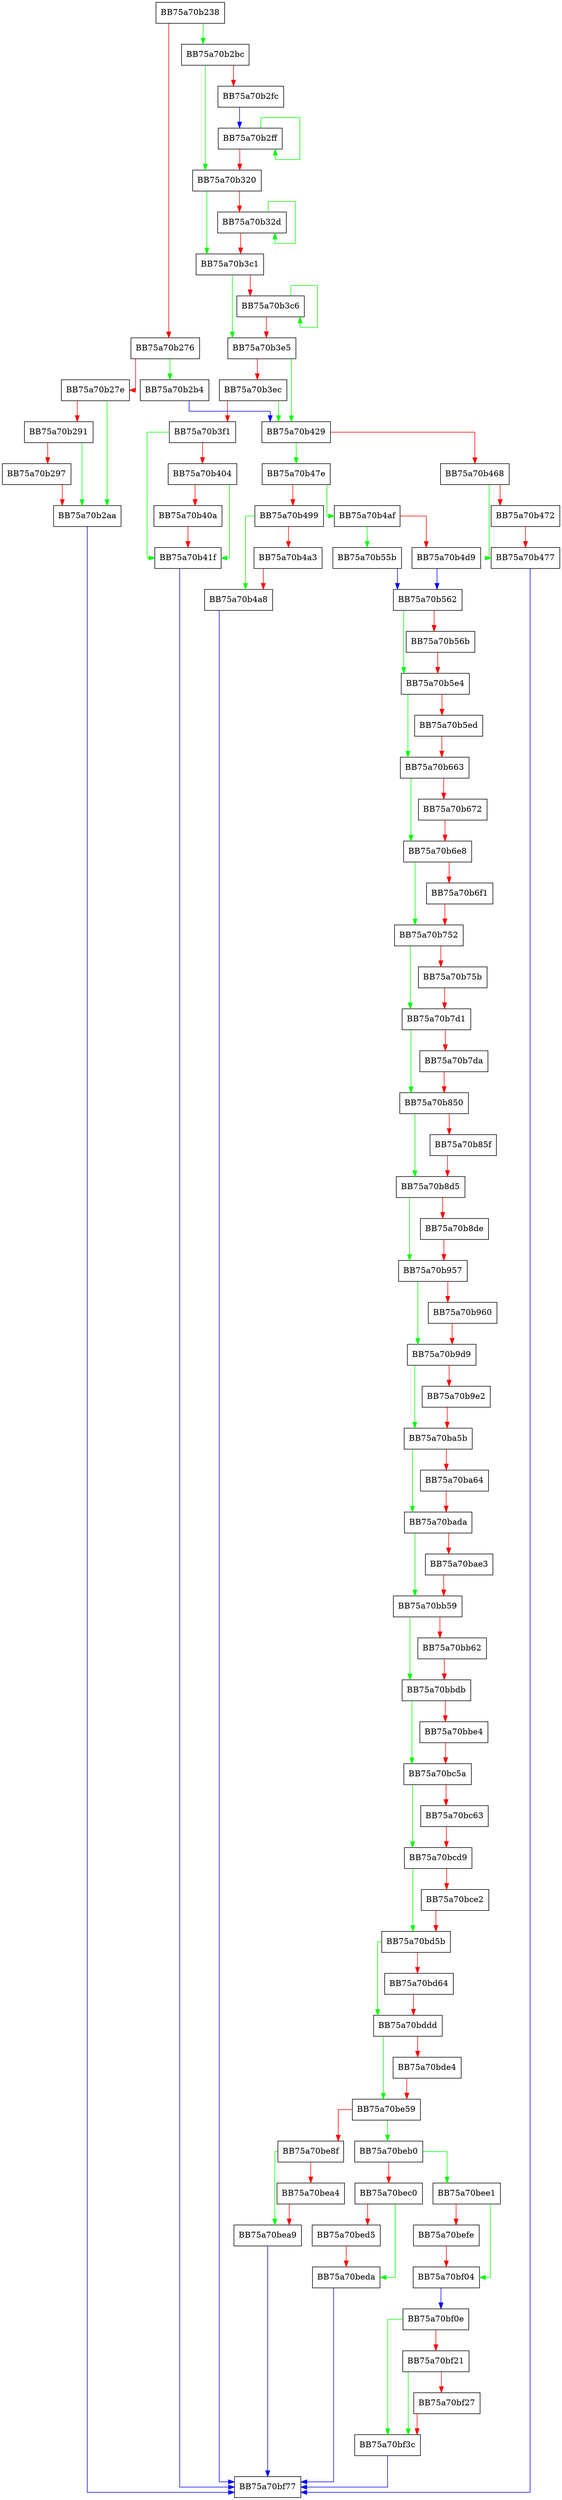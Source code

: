 digraph SendTelemetry {
  node [shape="box"];
  graph [splines=ortho];
  BB75a70b238 -> BB75a70b2bc [color="green"];
  BB75a70b238 -> BB75a70b276 [color="red"];
  BB75a70b276 -> BB75a70b2b4 [color="green"];
  BB75a70b276 -> BB75a70b27e [color="red"];
  BB75a70b27e -> BB75a70b2aa [color="green"];
  BB75a70b27e -> BB75a70b291 [color="red"];
  BB75a70b291 -> BB75a70b2aa [color="green"];
  BB75a70b291 -> BB75a70b297 [color="red"];
  BB75a70b297 -> BB75a70b2aa [color="red"];
  BB75a70b2aa -> BB75a70bf77 [color="blue"];
  BB75a70b2b4 -> BB75a70b429 [color="blue"];
  BB75a70b2bc -> BB75a70b320 [color="green"];
  BB75a70b2bc -> BB75a70b2fc [color="red"];
  BB75a70b2fc -> BB75a70b2ff [color="blue"];
  BB75a70b2ff -> BB75a70b2ff [color="green"];
  BB75a70b2ff -> BB75a70b320 [color="red"];
  BB75a70b320 -> BB75a70b3c1 [color="green"];
  BB75a70b320 -> BB75a70b32d [color="red"];
  BB75a70b32d -> BB75a70b32d [color="green"];
  BB75a70b32d -> BB75a70b3c1 [color="red"];
  BB75a70b3c1 -> BB75a70b3e5 [color="green"];
  BB75a70b3c1 -> BB75a70b3c6 [color="red"];
  BB75a70b3c6 -> BB75a70b3c6 [color="green"];
  BB75a70b3c6 -> BB75a70b3e5 [color="red"];
  BB75a70b3e5 -> BB75a70b429 [color="green"];
  BB75a70b3e5 -> BB75a70b3ec [color="red"];
  BB75a70b3ec -> BB75a70b429 [color="green"];
  BB75a70b3ec -> BB75a70b3f1 [color="red"];
  BB75a70b3f1 -> BB75a70b41f [color="green"];
  BB75a70b3f1 -> BB75a70b404 [color="red"];
  BB75a70b404 -> BB75a70b41f [color="green"];
  BB75a70b404 -> BB75a70b40a [color="red"];
  BB75a70b40a -> BB75a70b41f [color="red"];
  BB75a70b41f -> BB75a70bf77 [color="blue"];
  BB75a70b429 -> BB75a70b47e [color="green"];
  BB75a70b429 -> BB75a70b468 [color="red"];
  BB75a70b468 -> BB75a70b477 [color="green"];
  BB75a70b468 -> BB75a70b472 [color="red"];
  BB75a70b472 -> BB75a70b477 [color="red"];
  BB75a70b477 -> BB75a70bf77 [color="blue"];
  BB75a70b47e -> BB75a70b4af [color="green"];
  BB75a70b47e -> BB75a70b499 [color="red"];
  BB75a70b499 -> BB75a70b4a8 [color="green"];
  BB75a70b499 -> BB75a70b4a3 [color="red"];
  BB75a70b4a3 -> BB75a70b4a8 [color="red"];
  BB75a70b4a8 -> BB75a70bf77 [color="blue"];
  BB75a70b4af -> BB75a70b55b [color="green"];
  BB75a70b4af -> BB75a70b4d9 [color="red"];
  BB75a70b4d9 -> BB75a70b562 [color="blue"];
  BB75a70b55b -> BB75a70b562 [color="blue"];
  BB75a70b562 -> BB75a70b5e4 [color="green"];
  BB75a70b562 -> BB75a70b56b [color="red"];
  BB75a70b56b -> BB75a70b5e4 [color="red"];
  BB75a70b5e4 -> BB75a70b663 [color="green"];
  BB75a70b5e4 -> BB75a70b5ed [color="red"];
  BB75a70b5ed -> BB75a70b663 [color="red"];
  BB75a70b663 -> BB75a70b6e8 [color="green"];
  BB75a70b663 -> BB75a70b672 [color="red"];
  BB75a70b672 -> BB75a70b6e8 [color="red"];
  BB75a70b6e8 -> BB75a70b752 [color="green"];
  BB75a70b6e8 -> BB75a70b6f1 [color="red"];
  BB75a70b6f1 -> BB75a70b752 [color="red"];
  BB75a70b752 -> BB75a70b7d1 [color="green"];
  BB75a70b752 -> BB75a70b75b [color="red"];
  BB75a70b75b -> BB75a70b7d1 [color="red"];
  BB75a70b7d1 -> BB75a70b850 [color="green"];
  BB75a70b7d1 -> BB75a70b7da [color="red"];
  BB75a70b7da -> BB75a70b850 [color="red"];
  BB75a70b850 -> BB75a70b8d5 [color="green"];
  BB75a70b850 -> BB75a70b85f [color="red"];
  BB75a70b85f -> BB75a70b8d5 [color="red"];
  BB75a70b8d5 -> BB75a70b957 [color="green"];
  BB75a70b8d5 -> BB75a70b8de [color="red"];
  BB75a70b8de -> BB75a70b957 [color="red"];
  BB75a70b957 -> BB75a70b9d9 [color="green"];
  BB75a70b957 -> BB75a70b960 [color="red"];
  BB75a70b960 -> BB75a70b9d9 [color="red"];
  BB75a70b9d9 -> BB75a70ba5b [color="green"];
  BB75a70b9d9 -> BB75a70b9e2 [color="red"];
  BB75a70b9e2 -> BB75a70ba5b [color="red"];
  BB75a70ba5b -> BB75a70bada [color="green"];
  BB75a70ba5b -> BB75a70ba64 [color="red"];
  BB75a70ba64 -> BB75a70bada [color="red"];
  BB75a70bada -> BB75a70bb59 [color="green"];
  BB75a70bada -> BB75a70bae3 [color="red"];
  BB75a70bae3 -> BB75a70bb59 [color="red"];
  BB75a70bb59 -> BB75a70bbdb [color="green"];
  BB75a70bb59 -> BB75a70bb62 [color="red"];
  BB75a70bb62 -> BB75a70bbdb [color="red"];
  BB75a70bbdb -> BB75a70bc5a [color="green"];
  BB75a70bbdb -> BB75a70bbe4 [color="red"];
  BB75a70bbe4 -> BB75a70bc5a [color="red"];
  BB75a70bc5a -> BB75a70bcd9 [color="green"];
  BB75a70bc5a -> BB75a70bc63 [color="red"];
  BB75a70bc63 -> BB75a70bcd9 [color="red"];
  BB75a70bcd9 -> BB75a70bd5b [color="green"];
  BB75a70bcd9 -> BB75a70bce2 [color="red"];
  BB75a70bce2 -> BB75a70bd5b [color="red"];
  BB75a70bd5b -> BB75a70bddd [color="green"];
  BB75a70bd5b -> BB75a70bd64 [color="red"];
  BB75a70bd64 -> BB75a70bddd [color="red"];
  BB75a70bddd -> BB75a70be59 [color="green"];
  BB75a70bddd -> BB75a70bde4 [color="red"];
  BB75a70bde4 -> BB75a70be59 [color="red"];
  BB75a70be59 -> BB75a70beb0 [color="green"];
  BB75a70be59 -> BB75a70be8f [color="red"];
  BB75a70be8f -> BB75a70bea9 [color="green"];
  BB75a70be8f -> BB75a70bea4 [color="red"];
  BB75a70bea4 -> BB75a70bea9 [color="red"];
  BB75a70bea9 -> BB75a70bf77 [color="blue"];
  BB75a70beb0 -> BB75a70bee1 [color="green"];
  BB75a70beb0 -> BB75a70bec0 [color="red"];
  BB75a70bec0 -> BB75a70beda [color="green"];
  BB75a70bec0 -> BB75a70bed5 [color="red"];
  BB75a70bed5 -> BB75a70beda [color="red"];
  BB75a70beda -> BB75a70bf77 [color="blue"];
  BB75a70bee1 -> BB75a70bf04 [color="green"];
  BB75a70bee1 -> BB75a70befe [color="red"];
  BB75a70befe -> BB75a70bf04 [color="red"];
  BB75a70bf04 -> BB75a70bf0e [color="blue"];
  BB75a70bf0e -> BB75a70bf3c [color="green"];
  BB75a70bf0e -> BB75a70bf21 [color="red"];
  BB75a70bf21 -> BB75a70bf3c [color="green"];
  BB75a70bf21 -> BB75a70bf27 [color="red"];
  BB75a70bf27 -> BB75a70bf3c [color="red"];
  BB75a70bf3c -> BB75a70bf77 [color="blue"];
}